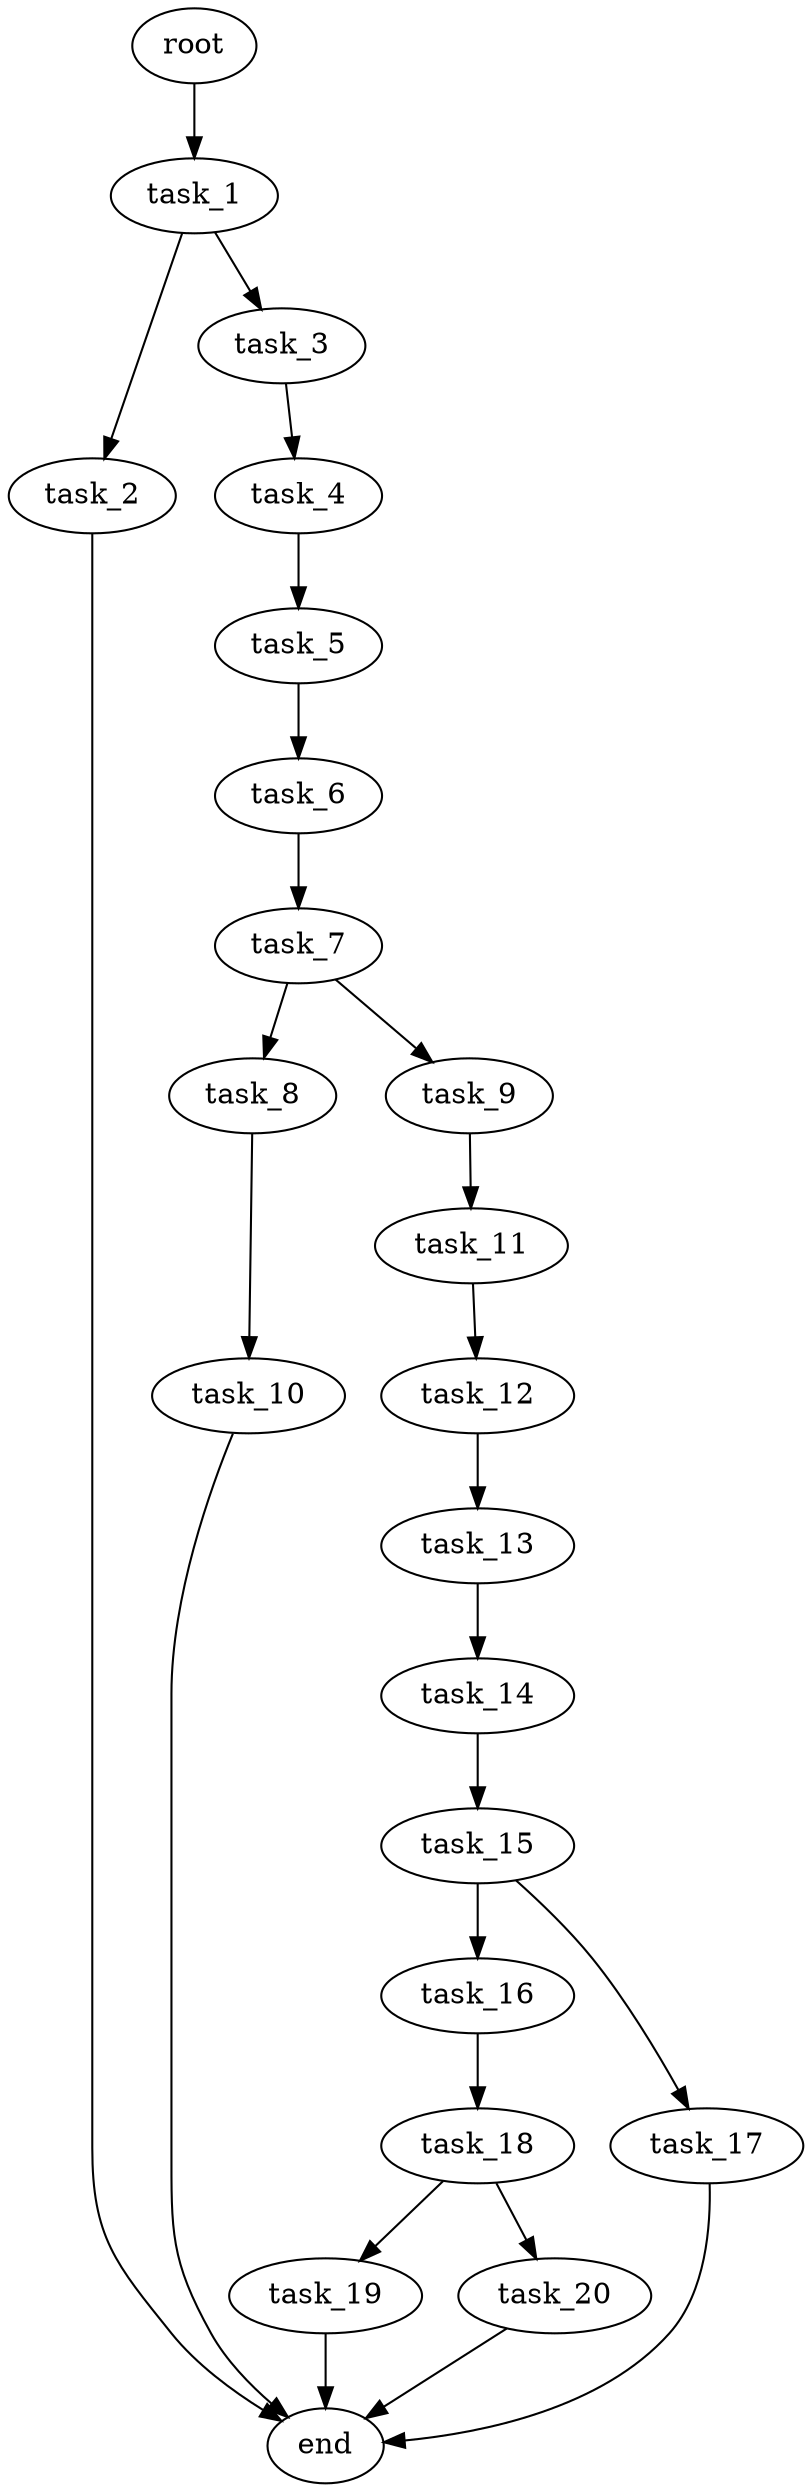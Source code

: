 digraph G {
  root [size="0.000000e+00"];
  task_1 [size="9.039382e+09"];
  task_2 [size="5.456357e+09"];
  task_3 [size="8.346116e+09"];
  task_4 [size="5.825513e+09"];
  task_5 [size="1.481790e+09"];
  task_6 [size="1.275328e+09"];
  task_7 [size="3.083275e+09"];
  task_8 [size="8.989916e+09"];
  task_9 [size="7.961427e+09"];
  task_10 [size="8.607165e+09"];
  task_11 [size="8.989347e+09"];
  task_12 [size="2.101555e+09"];
  task_13 [size="2.496048e+09"];
  task_14 [size="1.028833e+09"];
  task_15 [size="7.801382e+09"];
  task_16 [size="8.841463e+09"];
  task_17 [size="4.064368e+09"];
  task_18 [size="6.206994e+09"];
  task_19 [size="1.546379e+09"];
  task_20 [size="9.298880e+09"];
  end [size="0.000000e+00"];

  root -> task_1 [size="1.000000e-12"];
  task_1 -> task_2 [size="5.456357e+08"];
  task_1 -> task_3 [size="8.346116e+08"];
  task_2 -> end [size="1.000000e-12"];
  task_3 -> task_4 [size="5.825513e+08"];
  task_4 -> task_5 [size="1.481790e+08"];
  task_5 -> task_6 [size="1.275328e+08"];
  task_6 -> task_7 [size="3.083275e+08"];
  task_7 -> task_8 [size="8.989916e+08"];
  task_7 -> task_9 [size="7.961427e+08"];
  task_8 -> task_10 [size="8.607165e+08"];
  task_9 -> task_11 [size="8.989347e+08"];
  task_10 -> end [size="1.000000e-12"];
  task_11 -> task_12 [size="2.101555e+08"];
  task_12 -> task_13 [size="2.496048e+08"];
  task_13 -> task_14 [size="1.028833e+08"];
  task_14 -> task_15 [size="7.801382e+08"];
  task_15 -> task_16 [size="8.841463e+08"];
  task_15 -> task_17 [size="4.064368e+08"];
  task_16 -> task_18 [size="6.206994e+08"];
  task_17 -> end [size="1.000000e-12"];
  task_18 -> task_19 [size="1.546379e+08"];
  task_18 -> task_20 [size="9.298880e+08"];
  task_19 -> end [size="1.000000e-12"];
  task_20 -> end [size="1.000000e-12"];
}
